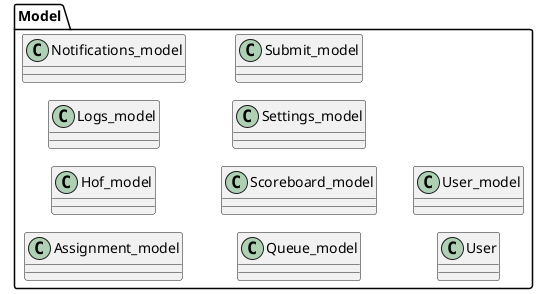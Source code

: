 @startuml class_model
!pragma layout smetana
left to right direction

namespace Model {
    class Assignment_model {

    }

    class Hof_model {

    }

    class Logs_model {

    }

    class Notifications_model {

    }

    class Queue_model {

    }

    class Scoreboard_model {
    }

    class Settings_model {

    }

    class Submit_model {

    }

    class User {

    }

    class User_model {

    }
}

@enduml 

@startuml class_view
!pragma layout smetana

namespace View {

    package errors {

    }

    package pages {
        package admin {
        }

        package authentication {
        }
    }

    package templates {
    }
}

@enduml

@startuml class_controller
!pragma layout smetana
left to right direction

namespace Controller {
    class Assignments {
    }

    class Dashboard {
    }

    class Halloffame {
    }

    class Install {
    }

    class Login {
    }

    class Logs {
    }

    class Moss {
    }

    class Notifications {
    }

    class Problems {
    }
    
    class Profile {
    }

    class Queue {
    }

    class Queueprocess {
    }

    class Rejudge {
    }

    class Scoreboard {
    }

    class Server_time {
    }

    class Settings {
    }

    class Submissions {
    }

    class Submit {
    }

    class User {
    }
}

@enduml
